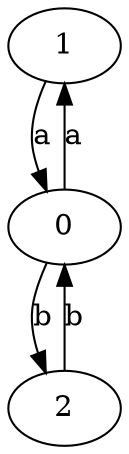 digraph  {
1;
0;
2;
1 -> 0  [key=0, label=a];
0 -> 1  [key=0, label=a];
0 -> 2  [key=0, label=b];
2 -> 0  [key=0, label=b];
}
